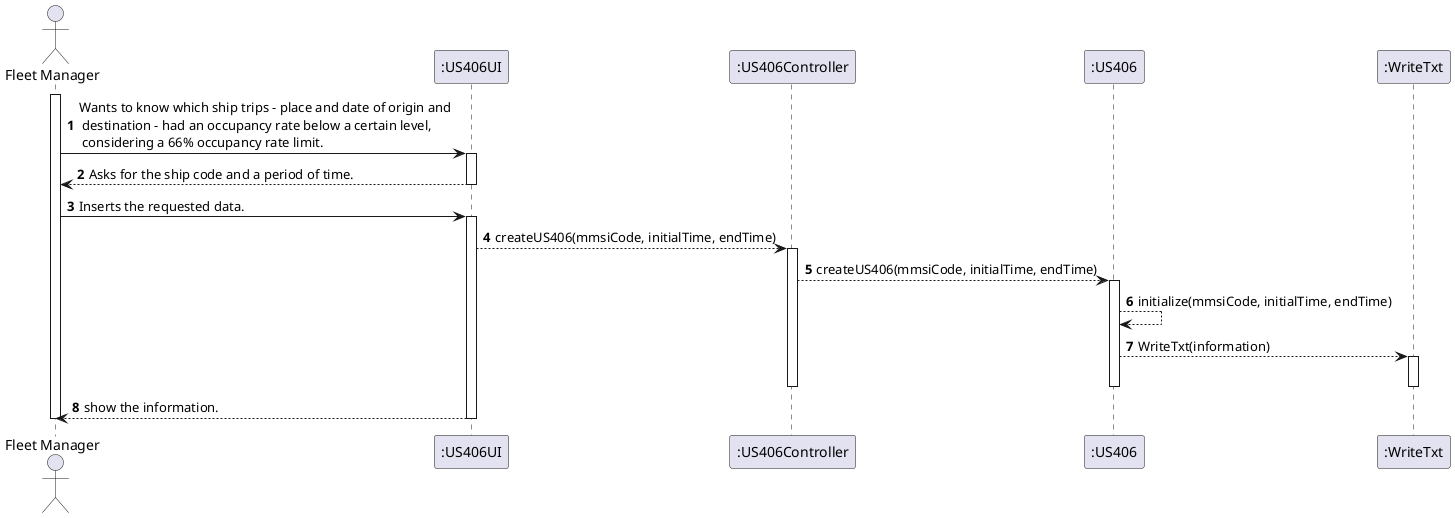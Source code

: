 @startuml
autonumber

actor "Fleet Manager" as FM

participant ":US406UI" as UI
participant ":US406Controller" as CTR
participant ":US406" as US
participant ":WriteTxt" as TXT

activate FM

FM -> UI: Wants to know which ship trips – place and date of origin and \n destination – had an occupancy rate below a certain level, \n considering a 66% occupancy rate limit.
activate UI
UI --> FM: Asks for the ship code and a period of time.
deactivate UI
FM -> UI: Inserts the requested data.

activate UI
UI --> CTR: createUS406(mmsiCode, initialTime, endTime)
activate CTR

CTR --> US: createUS406(mmsiCode, initialTime, endTime)
activate US

US --> US: initialize(mmsiCode, initialTime, endTime)

US --> TXT: WriteTxt(information)
activate TXT
deactivate TXT
deactivate US
deactivate CTR

UI --> FM: show the information.
deactivate UI
deactivate FM

@enduml